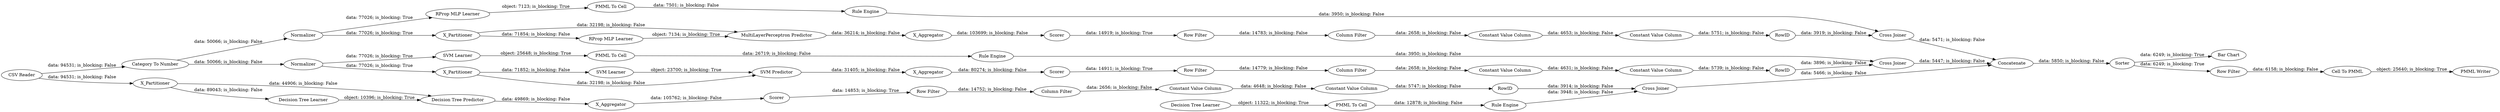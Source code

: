 digraph {
	"3870557300711830634_35" [label="RProp MLP Learner"]
	"185014932375682358_39" [label=Scorer]
	"1752309152475226205_32" [label="MultiLayerPerceptron Predictor"]
	"1752309152475226205_2" [label=X_Partitioner]
	"-9018154583476881511_41" [label=Scorer]
	"-3895215284302651574_63" [label="CSV Reader"]
	"-56740511606798785_292" [label="Constant Value Column"]
	"-3895215284302651574_60" [label=Concatenate]
	"-3895215284302651574_58" [label="Category To Number"]
	"-56740511606798785_294" [label="Column Filter"]
	"-9018154583476881511_39" [label="Cross Joiner"]
	"-7218375911006665735_9" [label="Row Filter"]
	"-56740511606798785_9" [label="Row Filter"]
	"-7218375911006665735_293" [label=RowID]
	"185014932375682358_32" [label="Decision Tree Predictor"]
	"185014932375682358_7" [label=X_Aggregator]
	"185014932375682358_38" [label="Cross Joiner"]
	"1752309152475226205_31" [label="RProp MLP Learner"]
	"-1551897907960914706_28" [label="PMML To Cell"]
	"-9018154583476881511_31" [label="SVM Learner"]
	"3870557300711830634_34" [label="Rule Engine"]
	"-9102887623250801957_293" [label=RowID]
	"-3895215284302651574_61" [label="PMML Writer"]
	"185014932375682358_31" [label="Decision Tree Learner"]
	"-9102887623250801957_292" [label="Constant Value Column"]
	"-3895215284302651574_59" [label="Bar Chart"]
	"185014932375682358_2" [label=X_Partitioner]
	"1752309152475226205_38" [label="Cross Joiner"]
	"1752309152475226205_40" [label=Scorer]
	"-9102887623250801957_290" [label="Constant Value Column"]
	"-9102887623250801957_294" [label="Column Filter"]
	"-7510845753525284702_33" [label="SVM Learner"]
	"-7510845753525284702_35" [label="Rule Engine"]
	"-56740511606798785_293" [label=RowID]
	"1752309152475226205_7" [label=X_Aggregator]
	"-3895215284302651574_52" [label=Sorter]
	"1752309152475226205_39" [label=Normalizer]
	"-7218375911006665735_292" [label="Constant Value Column"]
	"-9018154583476881511_32" [label="SVM Predictor"]
	"-3895215284302651574_54" [label="Cell To PMML"]
	"-7218375911006665735_290" [label="Constant Value Column"]
	"3870557300711830634_22" [label="PMML To Cell"]
	"-9018154583476881511_40" [label=Normalizer]
	"-9018154583476881511_7" [label=X_Aggregator]
	"-56740511606798785_290" [label="Constant Value Column"]
	"-7510845753525284702_34" [label="PMML To Cell"]
	"-7218375911006665735_294" [label="Column Filter"]
	"-9102887623250801957_9" [label="Row Filter"]
	"-9018154583476881511_2" [label=X_Partitioner]
	"-1551897907960914706_33" [label="Decision Tree Learner"]
	"-1551897907960914706_34" [label="Rule Engine"]
	"-3895215284302651574_53" [label="Row Filter"]
	"-7510845753525284702_35" -> "-9018154583476881511_39" [label="data: 3950; is_blocking: False"]
	"-9102887623250801957_293" -> "1752309152475226205_38" [label="data: 3919; is_blocking: False"]
	"-9102887623250801957_9" -> "-9102887623250801957_294" [label="data: 14783; is_blocking: False"]
	"-9018154583476881511_39" -> "-3895215284302651574_60" [label="data: 5447; is_blocking: False"]
	"-7218375911006665735_293" -> "185014932375682358_38" [label="data: 3914; is_blocking: False"]
	"-56740511606798785_290" -> "-56740511606798785_292" [label="data: 4631; is_blocking: False"]
	"-7218375911006665735_9" -> "-7218375911006665735_294" [label="data: 14752; is_blocking: False"]
	"185014932375682358_32" -> "185014932375682358_7" [label="data: 49869; is_blocking: False"]
	"3870557300711830634_22" -> "3870557300711830634_34" [label="data: 7501; is_blocking: False"]
	"1752309152475226205_31" -> "1752309152475226205_32" [label="object: 7134; is_blocking: True"]
	"-9018154583476881511_7" -> "-9018154583476881511_41" [label="data: 80274; is_blocking: False"]
	"185014932375682358_38" -> "-3895215284302651574_60" [label="data: 5466; is_blocking: False"]
	"-56740511606798785_9" -> "-56740511606798785_294" [label="data: 14779; is_blocking: False"]
	"1752309152475226205_39" -> "1752309152475226205_2" [label="data: 77026; is_blocking: True"]
	"-7510845753525284702_34" -> "-7510845753525284702_35" [label="data: 26719; is_blocking: False"]
	"1752309152475226205_39" -> "3870557300711830634_35" [label="data: 77026; is_blocking: True"]
	"185014932375682358_39" -> "-7218375911006665735_9" [label="data: 14853; is_blocking: True"]
	"-1551897907960914706_28" -> "-1551897907960914706_34" [label="data: 12878; is_blocking: False"]
	"-3895215284302651574_58" -> "-9018154583476881511_40" [label="data: 50066; is_blocking: False"]
	"-9018154583476881511_40" -> "-9018154583476881511_2" [label="data: 77026; is_blocking: True"]
	"-3895215284302651574_52" -> "-3895215284302651574_53" [label="data: 6249; is_blocking: True"]
	"-7218375911006665735_292" -> "-7218375911006665735_293" [label="data: 5747; is_blocking: False"]
	"1752309152475226205_2" -> "1752309152475226205_31" [label="data: 71854; is_blocking: False"]
	"-1551897907960914706_33" -> "-1551897907960914706_28" [label="object: 11322; is_blocking: True"]
	"185014932375682358_31" -> "185014932375682358_32" [label="object: 10396; is_blocking: True"]
	"185014932375682358_7" -> "185014932375682358_39" [label="data: 105762; is_blocking: False"]
	"-3895215284302651574_63" -> "-3895215284302651574_58" [label="data: 94531; is_blocking: False"]
	"-9102887623250801957_290" -> "-9102887623250801957_292" [label="data: 4653; is_blocking: False"]
	"185014932375682358_2" -> "185014932375682358_32" [label="data: 44906; is_blocking: False"]
	"-9102887623250801957_292" -> "-9102887623250801957_293" [label="data: 5751; is_blocking: False"]
	"-56740511606798785_294" -> "-56740511606798785_290" [label="data: 2658; is_blocking: False"]
	"-9018154583476881511_40" -> "-7510845753525284702_33" [label="data: 77026; is_blocking: True"]
	"-7510845753525284702_33" -> "-7510845753525284702_34" [label="object: 25648; is_blocking: True"]
	"185014932375682358_2" -> "185014932375682358_31" [label="data: 89043; is_blocking: False"]
	"1752309152475226205_38" -> "-3895215284302651574_60" [label="data: 5471; is_blocking: False"]
	"-3895215284302651574_58" -> "1752309152475226205_39" [label="data: 50066; is_blocking: False"]
	"-9018154583476881511_31" -> "-9018154583476881511_32" [label="object: 23700; is_blocking: True"]
	"3870557300711830634_35" -> "3870557300711830634_22" [label="object: 7123; is_blocking: True"]
	"-3895215284302651574_63" -> "185014932375682358_2" [label="data: 94531; is_blocking: False"]
	"-7218375911006665735_294" -> "-7218375911006665735_290" [label="data: 2656; is_blocking: False"]
	"3870557300711830634_34" -> "1752309152475226205_38" [label="data: 3950; is_blocking: False"]
	"-9102887623250801957_294" -> "-9102887623250801957_290" [label="data: 2658; is_blocking: False"]
	"-9018154583476881511_2" -> "-9018154583476881511_31" [label="data: 71852; is_blocking: False"]
	"-56740511606798785_293" -> "-9018154583476881511_39" [label="data: 3896; is_blocking: False"]
	"-7218375911006665735_290" -> "-7218375911006665735_292" [label="data: 4648; is_blocking: False"]
	"-1551897907960914706_34" -> "185014932375682358_38" [label="data: 3948; is_blocking: False"]
	"-3895215284302651574_60" -> "-3895215284302651574_52" [label="data: 5850; is_blocking: False"]
	"-56740511606798785_292" -> "-56740511606798785_293" [label="data: 5739; is_blocking: False"]
	"1752309152475226205_7" -> "1752309152475226205_40" [label="data: 103699; is_blocking: False"]
	"1752309152475226205_40" -> "-9102887623250801957_9" [label="data: 14919; is_blocking: True"]
	"1752309152475226205_2" -> "1752309152475226205_32" [label="data: 32198; is_blocking: False"]
	"-9018154583476881511_32" -> "-9018154583476881511_7" [label="data: 31405; is_blocking: False"]
	"-9018154583476881511_41" -> "-56740511606798785_9" [label="data: 14911; is_blocking: True"]
	"-3895215284302651574_54" -> "-3895215284302651574_61" [label="object: 25640; is_blocking: True"]
	"1752309152475226205_32" -> "1752309152475226205_7" [label="data: 36214; is_blocking: False"]
	"-3895215284302651574_52" -> "-3895215284302651574_59" [label="data: 6249; is_blocking: True"]
	"-3895215284302651574_53" -> "-3895215284302651574_54" [label="data: 6158; is_blocking: False"]
	"-9018154583476881511_2" -> "-9018154583476881511_32" [label="data: 32198; is_blocking: False"]
	rankdir=LR
}
